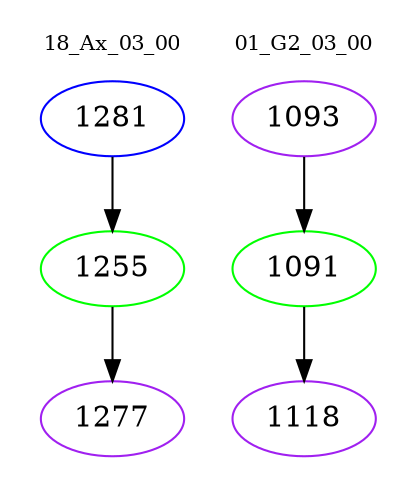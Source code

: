 digraph{
subgraph cluster_0 {
color = white
label = "18_Ax_03_00";
fontsize=10;
T0_1281 [label="1281", color="blue"]
T0_1281 -> T0_1255 [color="black"]
T0_1255 [label="1255", color="green"]
T0_1255 -> T0_1277 [color="black"]
T0_1277 [label="1277", color="purple"]
}
subgraph cluster_1 {
color = white
label = "01_G2_03_00";
fontsize=10;
T1_1093 [label="1093", color="purple"]
T1_1093 -> T1_1091 [color="black"]
T1_1091 [label="1091", color="green"]
T1_1091 -> T1_1118 [color="black"]
T1_1118 [label="1118", color="purple"]
}
}
